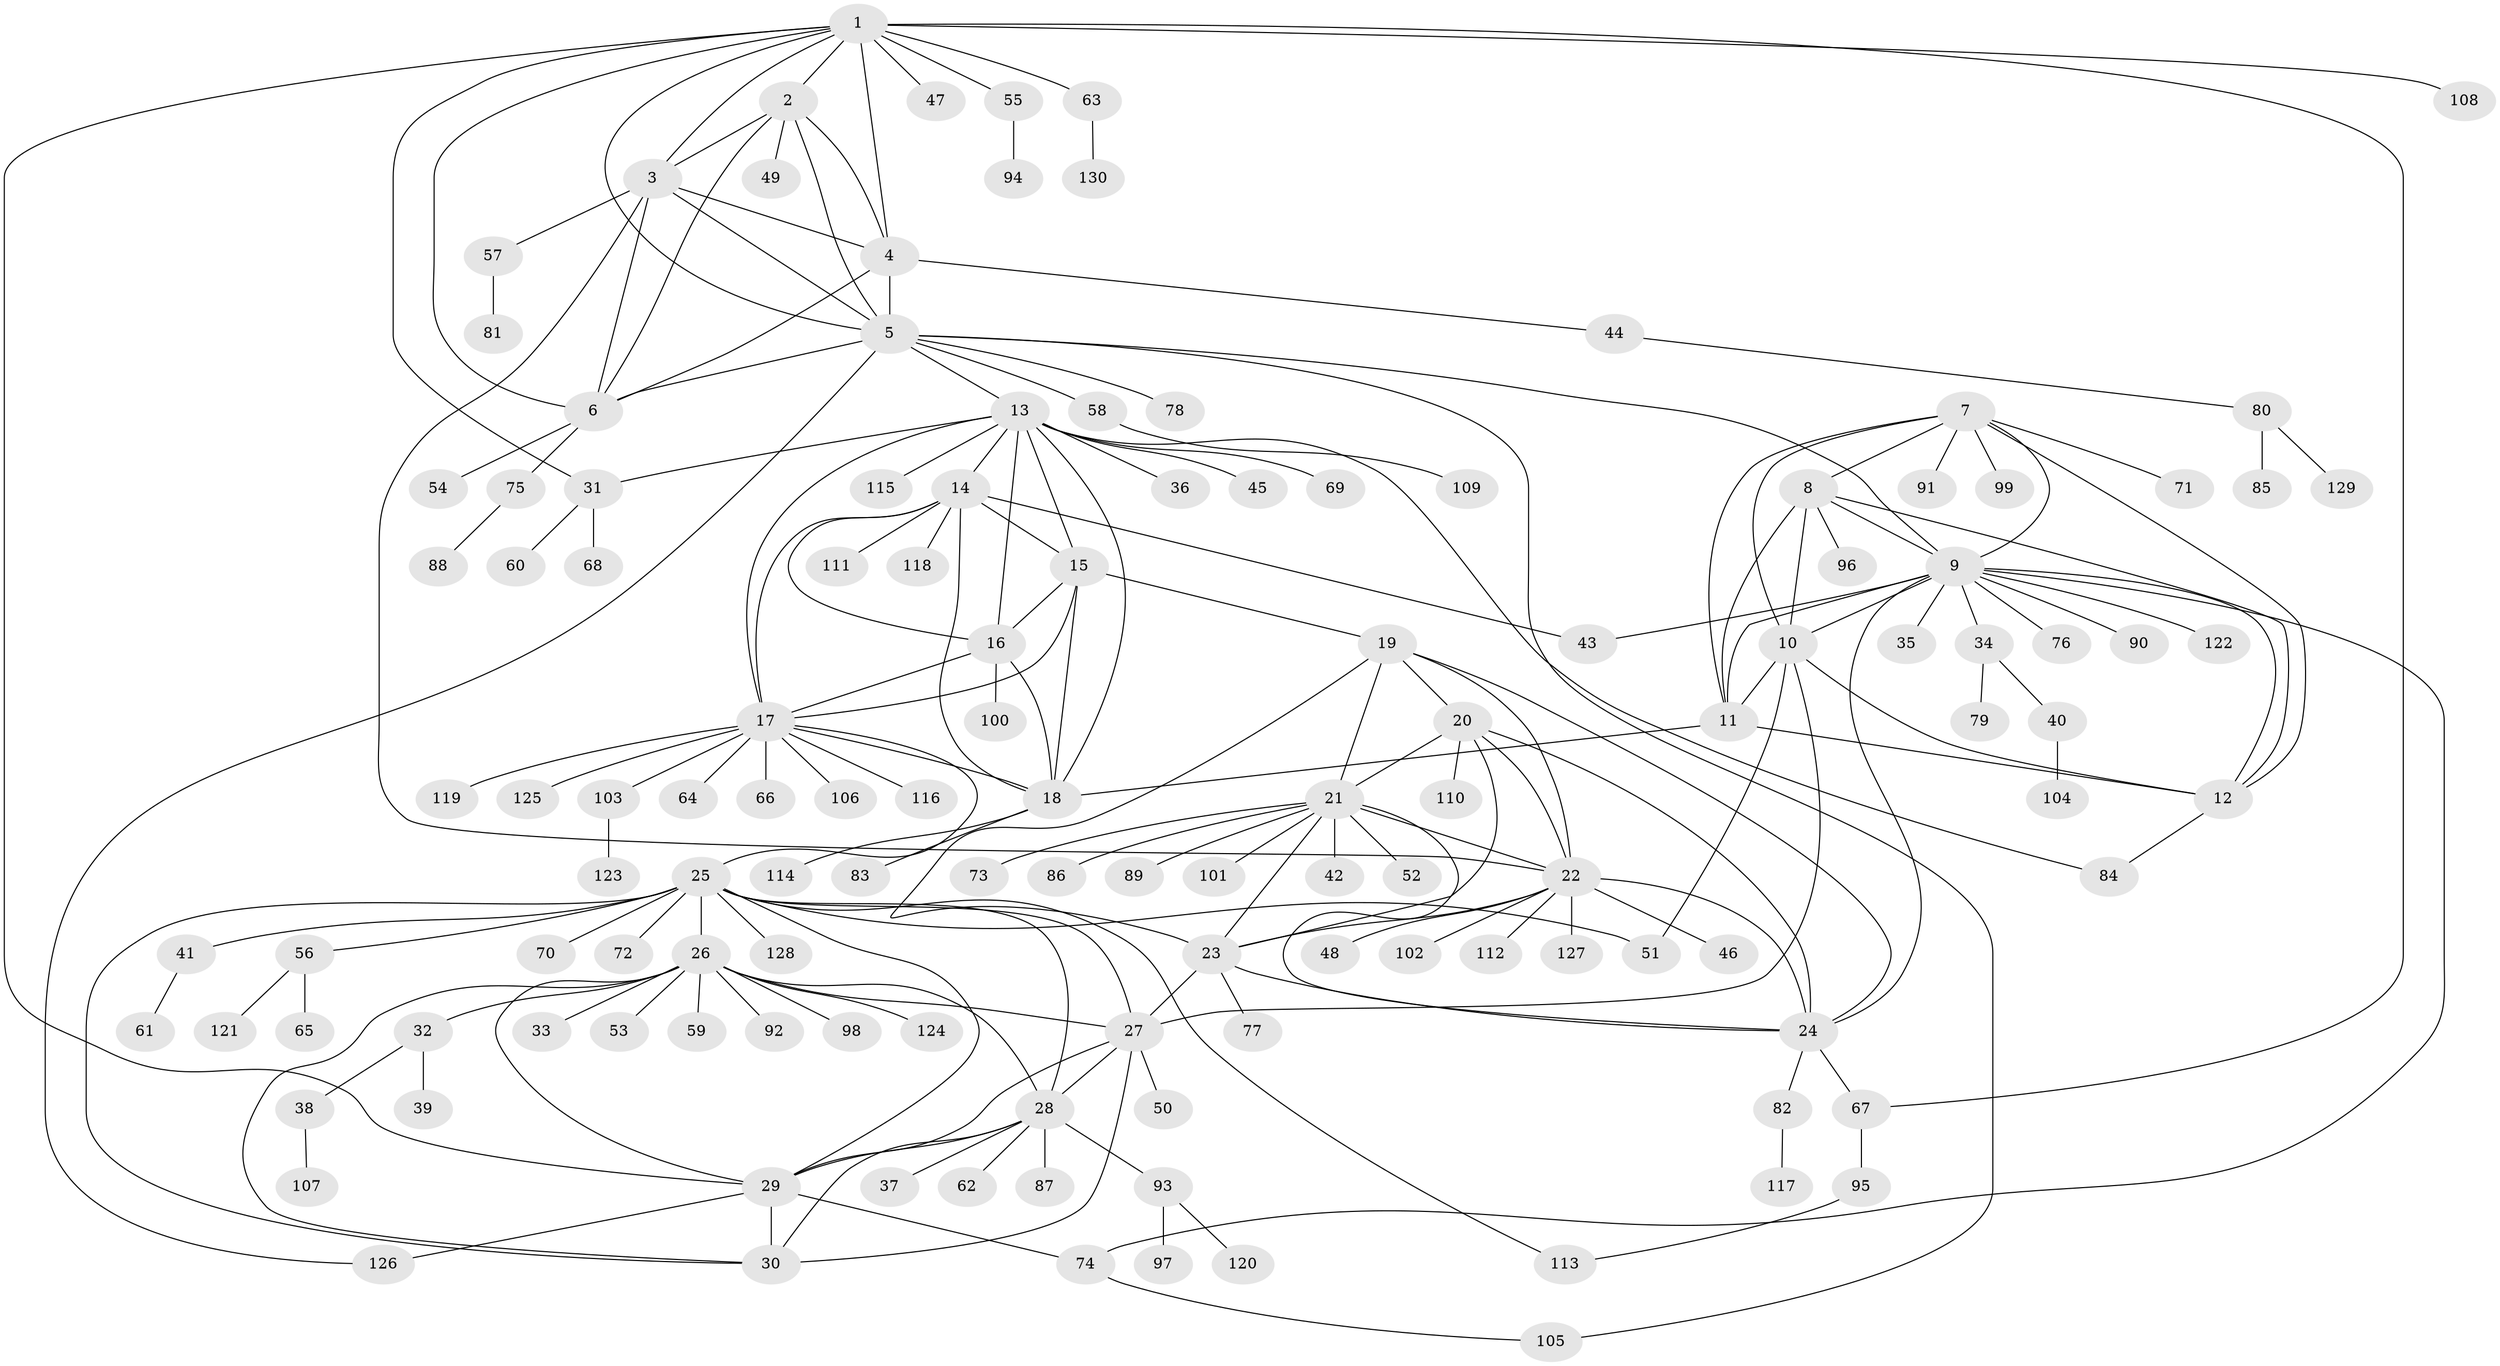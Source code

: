 // coarse degree distribution, {7: 0.05434782608695652, 6: 0.03260869565217391, 5: 0.043478260869565216, 10: 0.05434782608695652, 11: 0.043478260869565216, 2: 0.11956521739130435, 1: 0.5869565217391305, 3: 0.03260869565217391, 4: 0.021739130434782608, 8: 0.010869565217391304}
// Generated by graph-tools (version 1.1) at 2025/37/03/04/25 23:37:38]
// undirected, 130 vertices, 194 edges
graph export_dot {
  node [color=gray90,style=filled];
  1;
  2;
  3;
  4;
  5;
  6;
  7;
  8;
  9;
  10;
  11;
  12;
  13;
  14;
  15;
  16;
  17;
  18;
  19;
  20;
  21;
  22;
  23;
  24;
  25;
  26;
  27;
  28;
  29;
  30;
  31;
  32;
  33;
  34;
  35;
  36;
  37;
  38;
  39;
  40;
  41;
  42;
  43;
  44;
  45;
  46;
  47;
  48;
  49;
  50;
  51;
  52;
  53;
  54;
  55;
  56;
  57;
  58;
  59;
  60;
  61;
  62;
  63;
  64;
  65;
  66;
  67;
  68;
  69;
  70;
  71;
  72;
  73;
  74;
  75;
  76;
  77;
  78;
  79;
  80;
  81;
  82;
  83;
  84;
  85;
  86;
  87;
  88;
  89;
  90;
  91;
  92;
  93;
  94;
  95;
  96;
  97;
  98;
  99;
  100;
  101;
  102;
  103;
  104;
  105;
  106;
  107;
  108;
  109;
  110;
  111;
  112;
  113;
  114;
  115;
  116;
  117;
  118;
  119;
  120;
  121;
  122;
  123;
  124;
  125;
  126;
  127;
  128;
  129;
  130;
  1 -- 2;
  1 -- 3;
  1 -- 4;
  1 -- 5;
  1 -- 6;
  1 -- 29;
  1 -- 31;
  1 -- 47;
  1 -- 55;
  1 -- 63;
  1 -- 67;
  1 -- 108;
  2 -- 3;
  2 -- 4;
  2 -- 5;
  2 -- 6;
  2 -- 49;
  3 -- 4;
  3 -- 5;
  3 -- 6;
  3 -- 22;
  3 -- 57;
  4 -- 5;
  4 -- 6;
  4 -- 44;
  5 -- 6;
  5 -- 9;
  5 -- 13;
  5 -- 58;
  5 -- 78;
  5 -- 105;
  5 -- 126;
  6 -- 54;
  6 -- 75;
  7 -- 8;
  7 -- 9;
  7 -- 10;
  7 -- 11;
  7 -- 12;
  7 -- 71;
  7 -- 91;
  7 -- 99;
  8 -- 9;
  8 -- 10;
  8 -- 11;
  8 -- 12;
  8 -- 96;
  9 -- 10;
  9 -- 11;
  9 -- 12;
  9 -- 24;
  9 -- 34;
  9 -- 35;
  9 -- 43;
  9 -- 74;
  9 -- 76;
  9 -- 90;
  9 -- 122;
  10 -- 11;
  10 -- 12;
  10 -- 27;
  10 -- 51;
  11 -- 12;
  11 -- 18;
  12 -- 84;
  13 -- 14;
  13 -- 15;
  13 -- 16;
  13 -- 17;
  13 -- 18;
  13 -- 31;
  13 -- 36;
  13 -- 45;
  13 -- 69;
  13 -- 84;
  13 -- 115;
  14 -- 15;
  14 -- 16;
  14 -- 17;
  14 -- 18;
  14 -- 43;
  14 -- 111;
  14 -- 118;
  15 -- 16;
  15 -- 17;
  15 -- 18;
  15 -- 19;
  16 -- 17;
  16 -- 18;
  16 -- 100;
  17 -- 18;
  17 -- 25;
  17 -- 64;
  17 -- 66;
  17 -- 103;
  17 -- 106;
  17 -- 116;
  17 -- 119;
  17 -- 125;
  18 -- 83;
  18 -- 114;
  19 -- 20;
  19 -- 21;
  19 -- 22;
  19 -- 23;
  19 -- 24;
  20 -- 21;
  20 -- 22;
  20 -- 23;
  20 -- 24;
  20 -- 110;
  21 -- 22;
  21 -- 23;
  21 -- 24;
  21 -- 42;
  21 -- 52;
  21 -- 73;
  21 -- 86;
  21 -- 89;
  21 -- 101;
  22 -- 23;
  22 -- 24;
  22 -- 46;
  22 -- 48;
  22 -- 102;
  22 -- 112;
  22 -- 127;
  23 -- 24;
  23 -- 27;
  23 -- 77;
  24 -- 67;
  24 -- 82;
  25 -- 26;
  25 -- 27;
  25 -- 28;
  25 -- 29;
  25 -- 30;
  25 -- 41;
  25 -- 51;
  25 -- 56;
  25 -- 70;
  25 -- 72;
  25 -- 113;
  25 -- 128;
  26 -- 27;
  26 -- 28;
  26 -- 29;
  26 -- 30;
  26 -- 32;
  26 -- 33;
  26 -- 53;
  26 -- 59;
  26 -- 92;
  26 -- 98;
  26 -- 124;
  27 -- 28;
  27 -- 29;
  27 -- 30;
  27 -- 50;
  28 -- 29;
  28 -- 30;
  28 -- 37;
  28 -- 62;
  28 -- 87;
  28 -- 93;
  29 -- 30;
  29 -- 74;
  29 -- 126;
  31 -- 60;
  31 -- 68;
  32 -- 38;
  32 -- 39;
  34 -- 40;
  34 -- 79;
  38 -- 107;
  40 -- 104;
  41 -- 61;
  44 -- 80;
  55 -- 94;
  56 -- 65;
  56 -- 121;
  57 -- 81;
  58 -- 109;
  63 -- 130;
  67 -- 95;
  74 -- 105;
  75 -- 88;
  80 -- 85;
  80 -- 129;
  82 -- 117;
  93 -- 97;
  93 -- 120;
  95 -- 113;
  103 -- 123;
}
